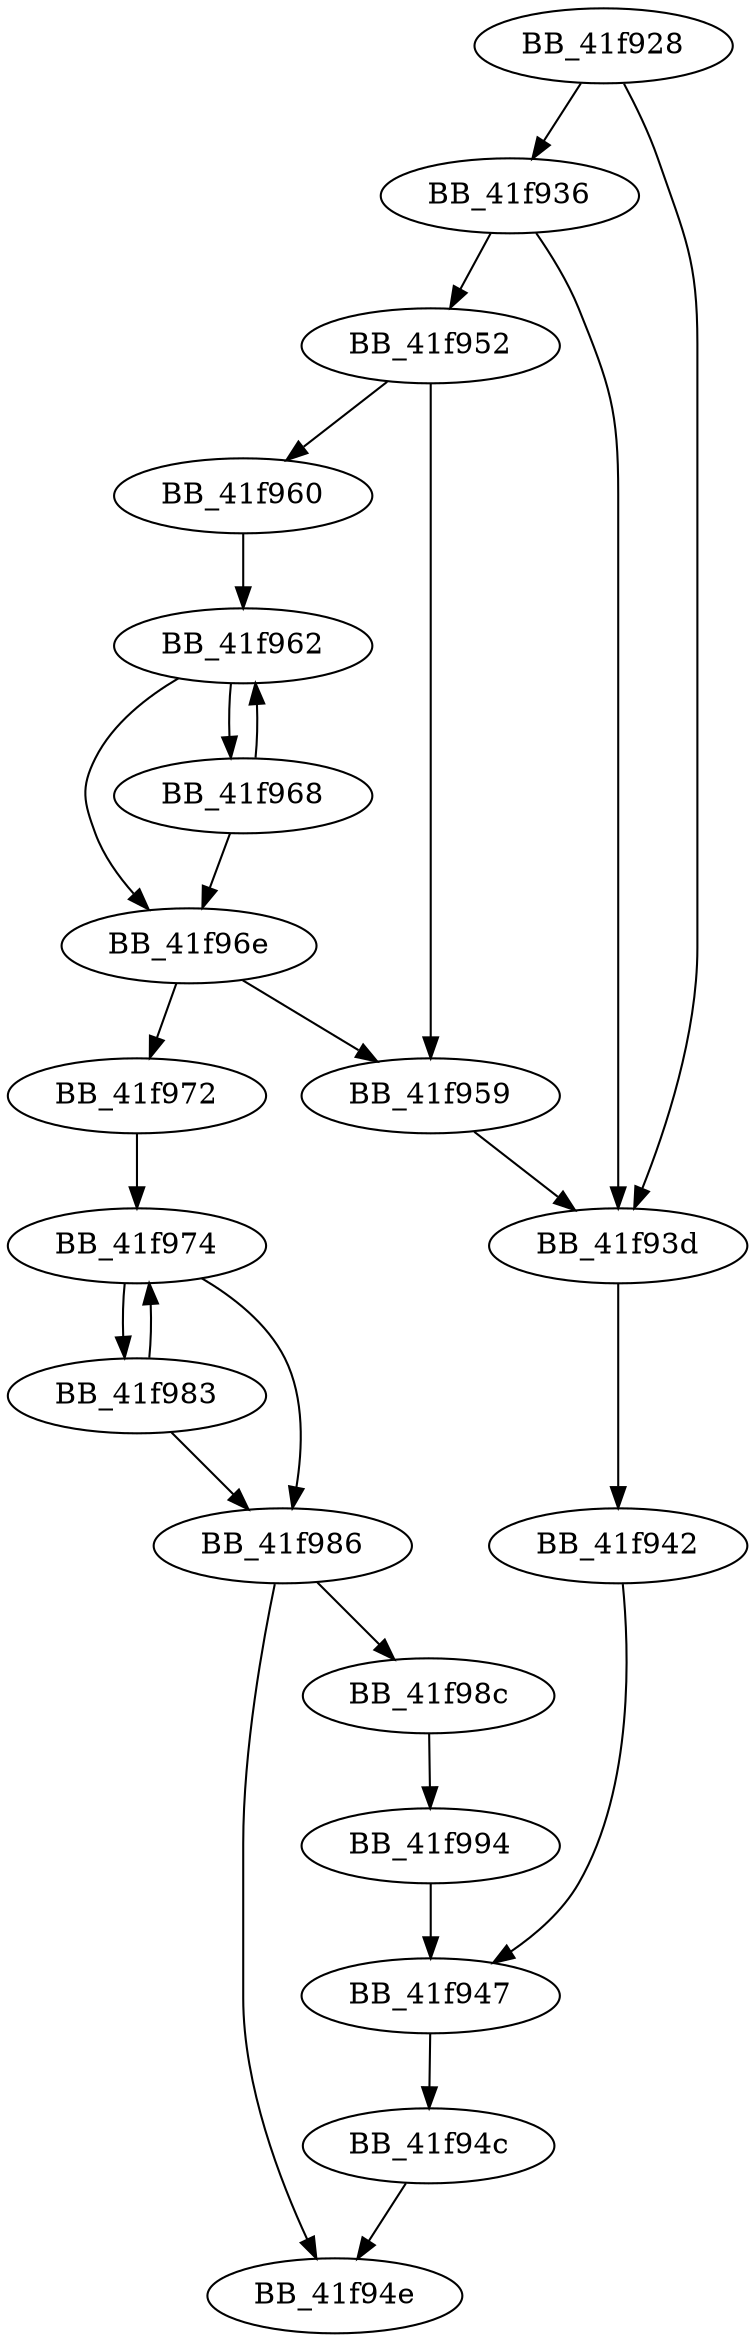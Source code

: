 DiGraph _wcscat_s{
BB_41f928->BB_41f936
BB_41f928->BB_41f93d
BB_41f936->BB_41f93d
BB_41f936->BB_41f952
BB_41f93d->BB_41f942
BB_41f942->BB_41f947
BB_41f947->BB_41f94c
BB_41f94c->BB_41f94e
BB_41f952->BB_41f959
BB_41f952->BB_41f960
BB_41f959->BB_41f93d
BB_41f960->BB_41f962
BB_41f962->BB_41f968
BB_41f962->BB_41f96e
BB_41f968->BB_41f962
BB_41f968->BB_41f96e
BB_41f96e->BB_41f959
BB_41f96e->BB_41f972
BB_41f972->BB_41f974
BB_41f974->BB_41f983
BB_41f974->BB_41f986
BB_41f983->BB_41f974
BB_41f983->BB_41f986
BB_41f986->BB_41f94e
BB_41f986->BB_41f98c
BB_41f98c->BB_41f994
BB_41f994->BB_41f947
}
